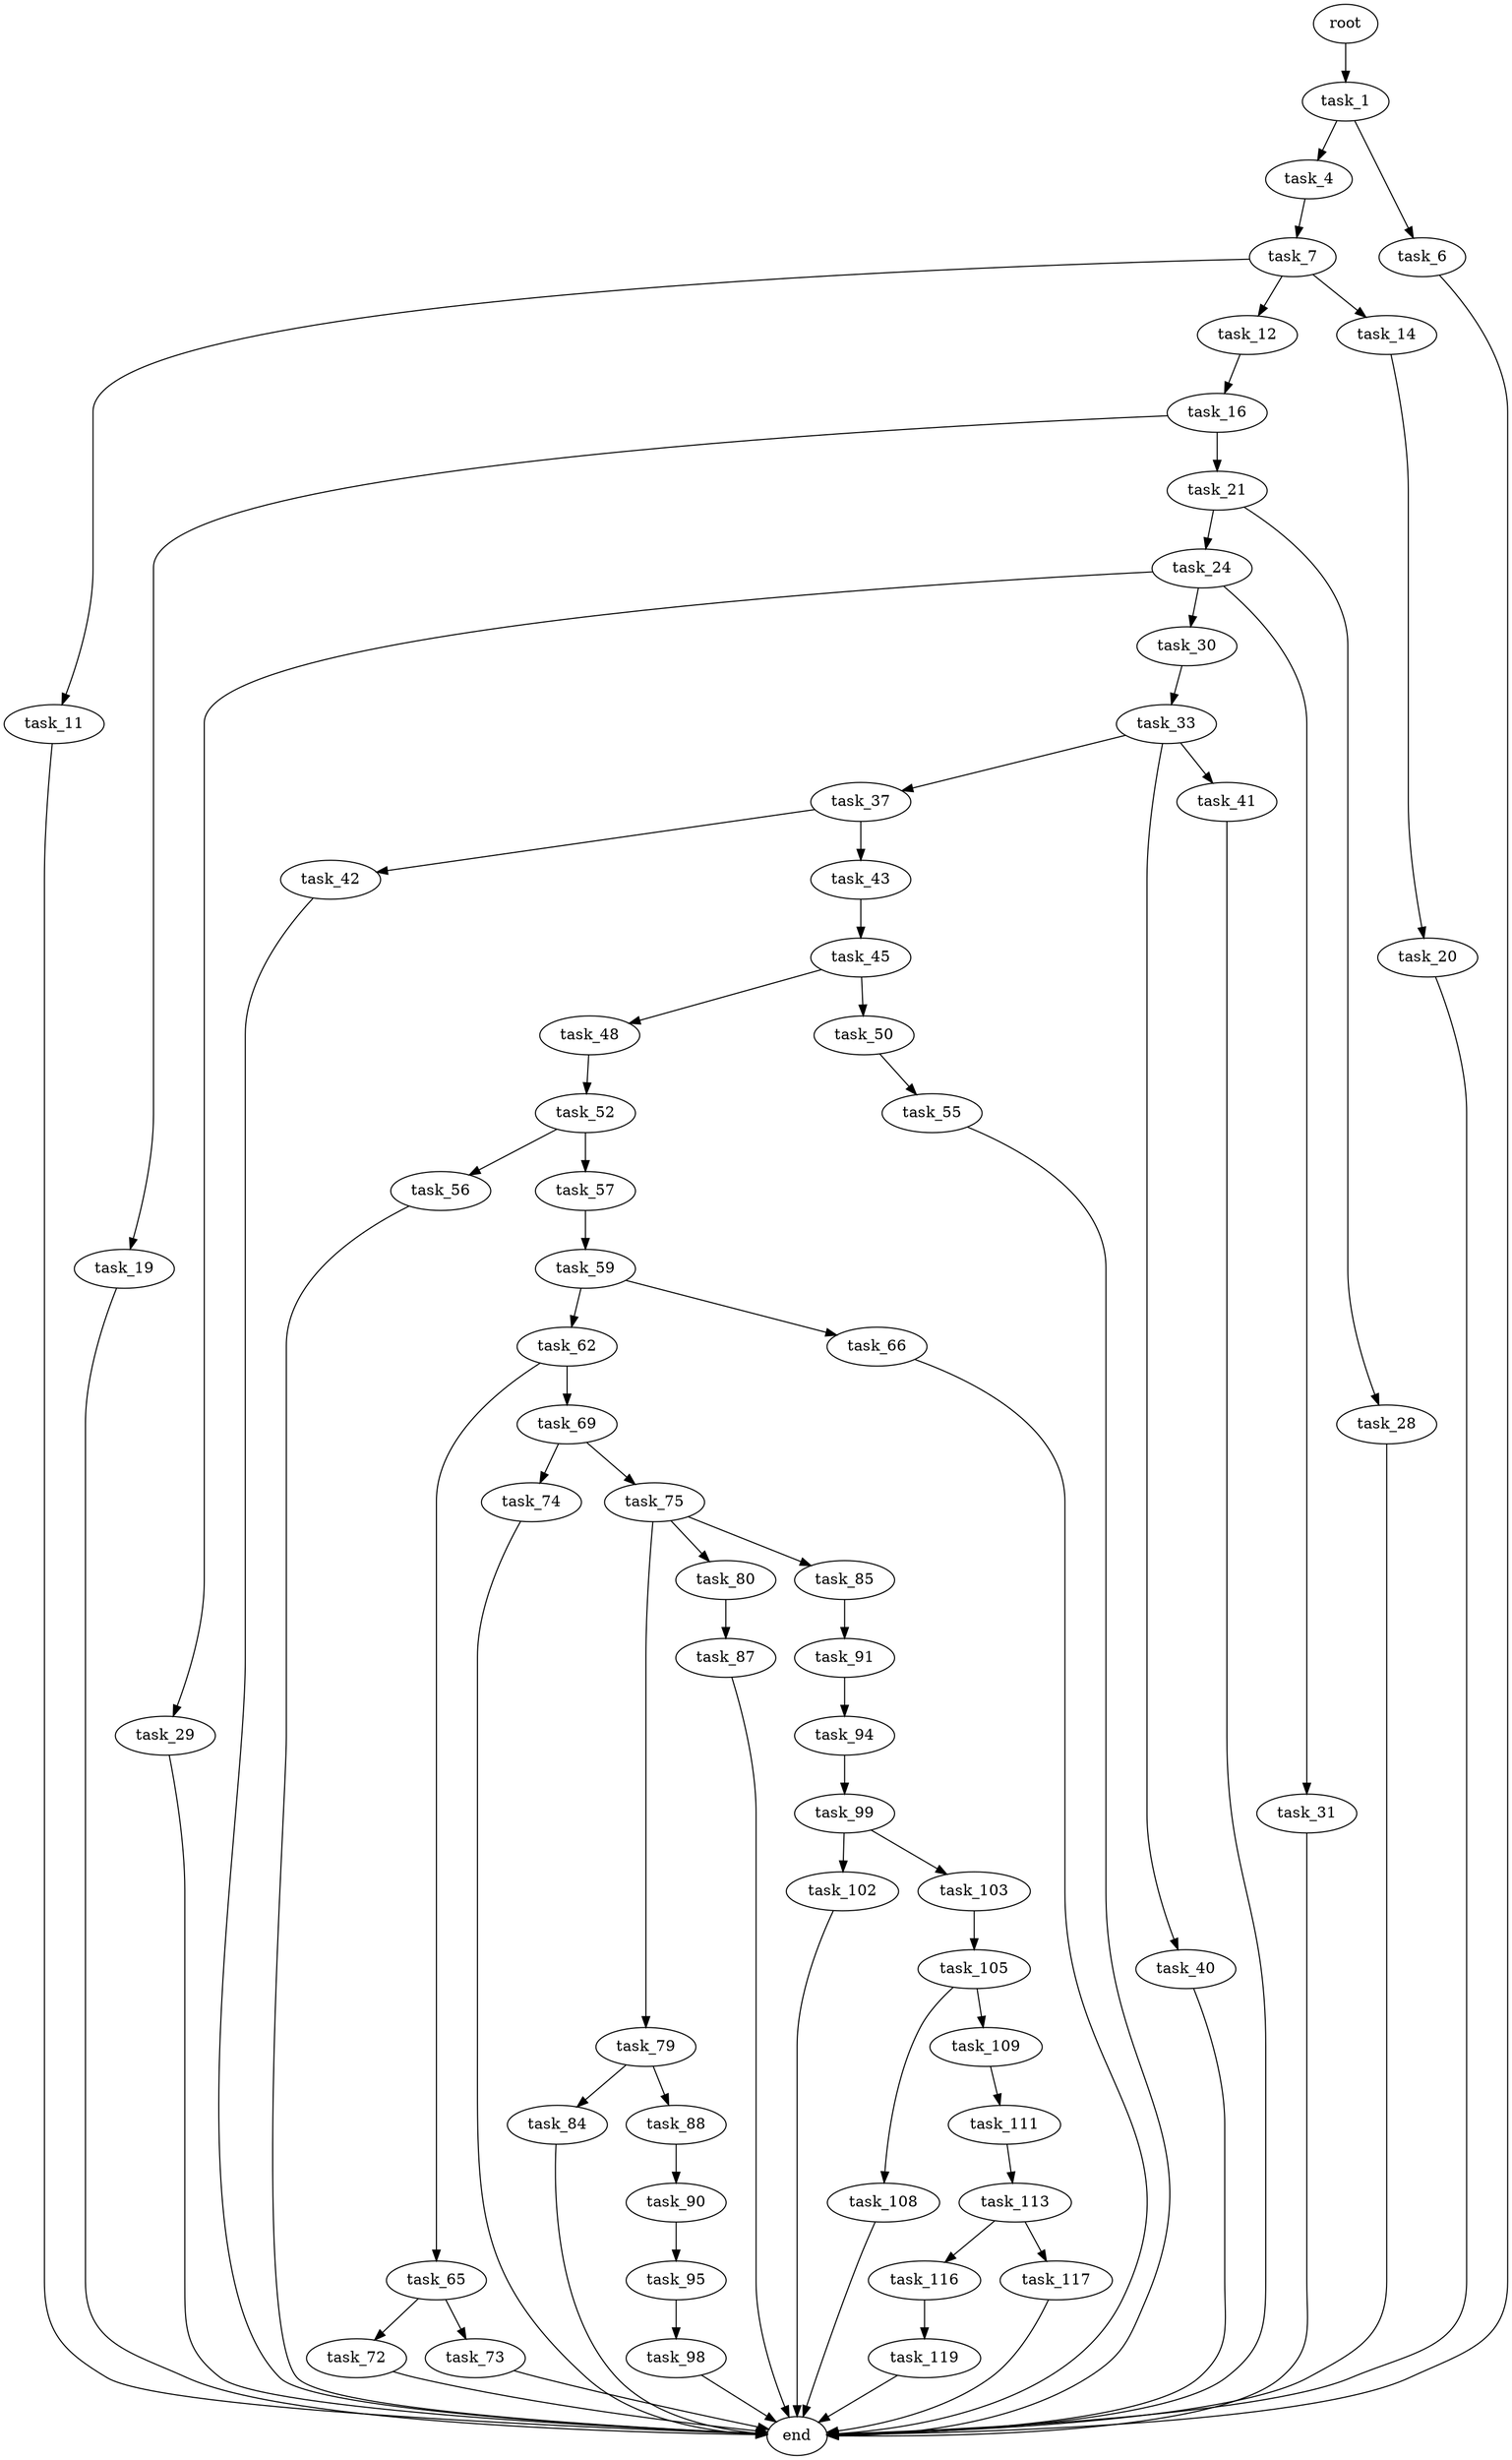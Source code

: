 digraph G {
  root [size="0.000000"];
  task_1 [size="179584818511.000000"];
  task_4 [size="773512210056.000000"];
  task_6 [size="549755813888.000000"];
  task_7 [size="17621070211.000000"];
  end [size="0.000000"];
  task_11 [size="28991029248.000000"];
  task_12 [size="270223390801.000000"];
  task_14 [size="1073741824000.000000"];
  task_16 [size="744647253466.000000"];
  task_20 [size="1073741824000.000000"];
  task_19 [size="2185707544.000000"];
  task_21 [size="231928233984.000000"];
  task_24 [size="10536525647.000000"];
  task_28 [size="1855177074.000000"];
  task_29 [size="782757789696.000000"];
  task_30 [size="782757789696.000000"];
  task_31 [size="93713077020.000000"];
  task_33 [size="145096675067.000000"];
  task_37 [size="977133187016.000000"];
  task_40 [size="696259067972.000000"];
  task_41 [size="204871651853.000000"];
  task_42 [size="231928233984.000000"];
  task_43 [size="33286228065.000000"];
  task_45 [size="101345773599.000000"];
  task_48 [size="15940598641.000000"];
  task_50 [size="14794059002.000000"];
  task_52 [size="664718343158.000000"];
  task_55 [size="549755813888.000000"];
  task_56 [size="24583891353.000000"];
  task_57 [size="157349396151.000000"];
  task_59 [size="271924688584.000000"];
  task_62 [size="8589934592.000000"];
  task_66 [size="471064957.000000"];
  task_65 [size="5446009118.000000"];
  task_69 [size="8589934592.000000"];
  task_72 [size="8589934592.000000"];
  task_73 [size="782757789696.000000"];
  task_74 [size="68719476736.000000"];
  task_75 [size="127071473700.000000"];
  task_79 [size="419725308633.000000"];
  task_80 [size="68719476736.000000"];
  task_85 [size="68719476736.000000"];
  task_84 [size="202131926076.000000"];
  task_88 [size="1236389256.000000"];
  task_87 [size="231928233984.000000"];
  task_91 [size="1098348757753.000000"];
  task_90 [size="12766005291.000000"];
  task_95 [size="4226936995.000000"];
  task_94 [size="29911402448.000000"];
  task_99 [size="1073741824000.000000"];
  task_98 [size="7625865892.000000"];
  task_102 [size="8589934592.000000"];
  task_103 [size="1073741824000.000000"];
  task_105 [size="2491250053.000000"];
  task_108 [size="457580598836.000000"];
  task_109 [size="35515080612.000000"];
  task_111 [size="782757789696.000000"];
  task_113 [size="549755813888.000000"];
  task_116 [size="826647499822.000000"];
  task_117 [size="549755813888.000000"];
  task_119 [size="134217728000.000000"];

  root -> task_1 [size="1.000000"];
  task_1 -> task_4 [size="209715200.000000"];
  task_1 -> task_6 [size="209715200.000000"];
  task_4 -> task_7 [size="679477248.000000"];
  task_6 -> end [size="1.000000"];
  task_7 -> task_11 [size="411041792.000000"];
  task_7 -> task_12 [size="411041792.000000"];
  task_7 -> task_14 [size="411041792.000000"];
  task_11 -> end [size="1.000000"];
  task_12 -> task_16 [size="679477248.000000"];
  task_14 -> task_20 [size="838860800.000000"];
  task_16 -> task_19 [size="838860800.000000"];
  task_16 -> task_21 [size="838860800.000000"];
  task_20 -> end [size="1.000000"];
  task_19 -> end [size="1.000000"];
  task_21 -> task_24 [size="301989888.000000"];
  task_21 -> task_28 [size="301989888.000000"];
  task_24 -> task_29 [size="411041792.000000"];
  task_24 -> task_30 [size="411041792.000000"];
  task_24 -> task_31 [size="411041792.000000"];
  task_28 -> end [size="1.000000"];
  task_29 -> end [size="1.000000"];
  task_30 -> task_33 [size="679477248.000000"];
  task_31 -> end [size="1.000000"];
  task_33 -> task_37 [size="411041792.000000"];
  task_33 -> task_40 [size="411041792.000000"];
  task_33 -> task_41 [size="411041792.000000"];
  task_37 -> task_42 [size="679477248.000000"];
  task_37 -> task_43 [size="679477248.000000"];
  task_40 -> end [size="1.000000"];
  task_41 -> end [size="1.000000"];
  task_42 -> end [size="1.000000"];
  task_43 -> task_45 [size="679477248.000000"];
  task_45 -> task_48 [size="75497472.000000"];
  task_45 -> task_50 [size="75497472.000000"];
  task_48 -> task_52 [size="33554432.000000"];
  task_50 -> task_55 [size="411041792.000000"];
  task_52 -> task_56 [size="679477248.000000"];
  task_52 -> task_57 [size="679477248.000000"];
  task_55 -> end [size="1.000000"];
  task_56 -> end [size="1.000000"];
  task_57 -> task_59 [size="301989888.000000"];
  task_59 -> task_62 [size="209715200.000000"];
  task_59 -> task_66 [size="209715200.000000"];
  task_62 -> task_65 [size="33554432.000000"];
  task_62 -> task_69 [size="33554432.000000"];
  task_66 -> end [size="1.000000"];
  task_65 -> task_72 [size="536870912.000000"];
  task_65 -> task_73 [size="536870912.000000"];
  task_69 -> task_74 [size="33554432.000000"];
  task_69 -> task_75 [size="33554432.000000"];
  task_72 -> end [size="1.000000"];
  task_73 -> end [size="1.000000"];
  task_74 -> end [size="1.000000"];
  task_75 -> task_79 [size="209715200.000000"];
  task_75 -> task_80 [size="209715200.000000"];
  task_75 -> task_85 [size="209715200.000000"];
  task_79 -> task_84 [size="301989888.000000"];
  task_79 -> task_88 [size="301989888.000000"];
  task_80 -> task_87 [size="134217728.000000"];
  task_85 -> task_91 [size="134217728.000000"];
  task_84 -> end [size="1.000000"];
  task_88 -> task_90 [size="33554432.000000"];
  task_87 -> end [size="1.000000"];
  task_91 -> task_94 [size="679477248.000000"];
  task_90 -> task_95 [size="209715200.000000"];
  task_95 -> task_98 [size="134217728.000000"];
  task_94 -> task_99 [size="536870912.000000"];
  task_99 -> task_102 [size="838860800.000000"];
  task_99 -> task_103 [size="838860800.000000"];
  task_98 -> end [size="1.000000"];
  task_102 -> end [size="1.000000"];
  task_103 -> task_105 [size="838860800.000000"];
  task_105 -> task_108 [size="75497472.000000"];
  task_105 -> task_109 [size="75497472.000000"];
  task_108 -> end [size="1.000000"];
  task_109 -> task_111 [size="838860800.000000"];
  task_111 -> task_113 [size="679477248.000000"];
  task_113 -> task_116 [size="536870912.000000"];
  task_113 -> task_117 [size="536870912.000000"];
  task_116 -> task_119 [size="838860800.000000"];
  task_117 -> end [size="1.000000"];
  task_119 -> end [size="1.000000"];
}
